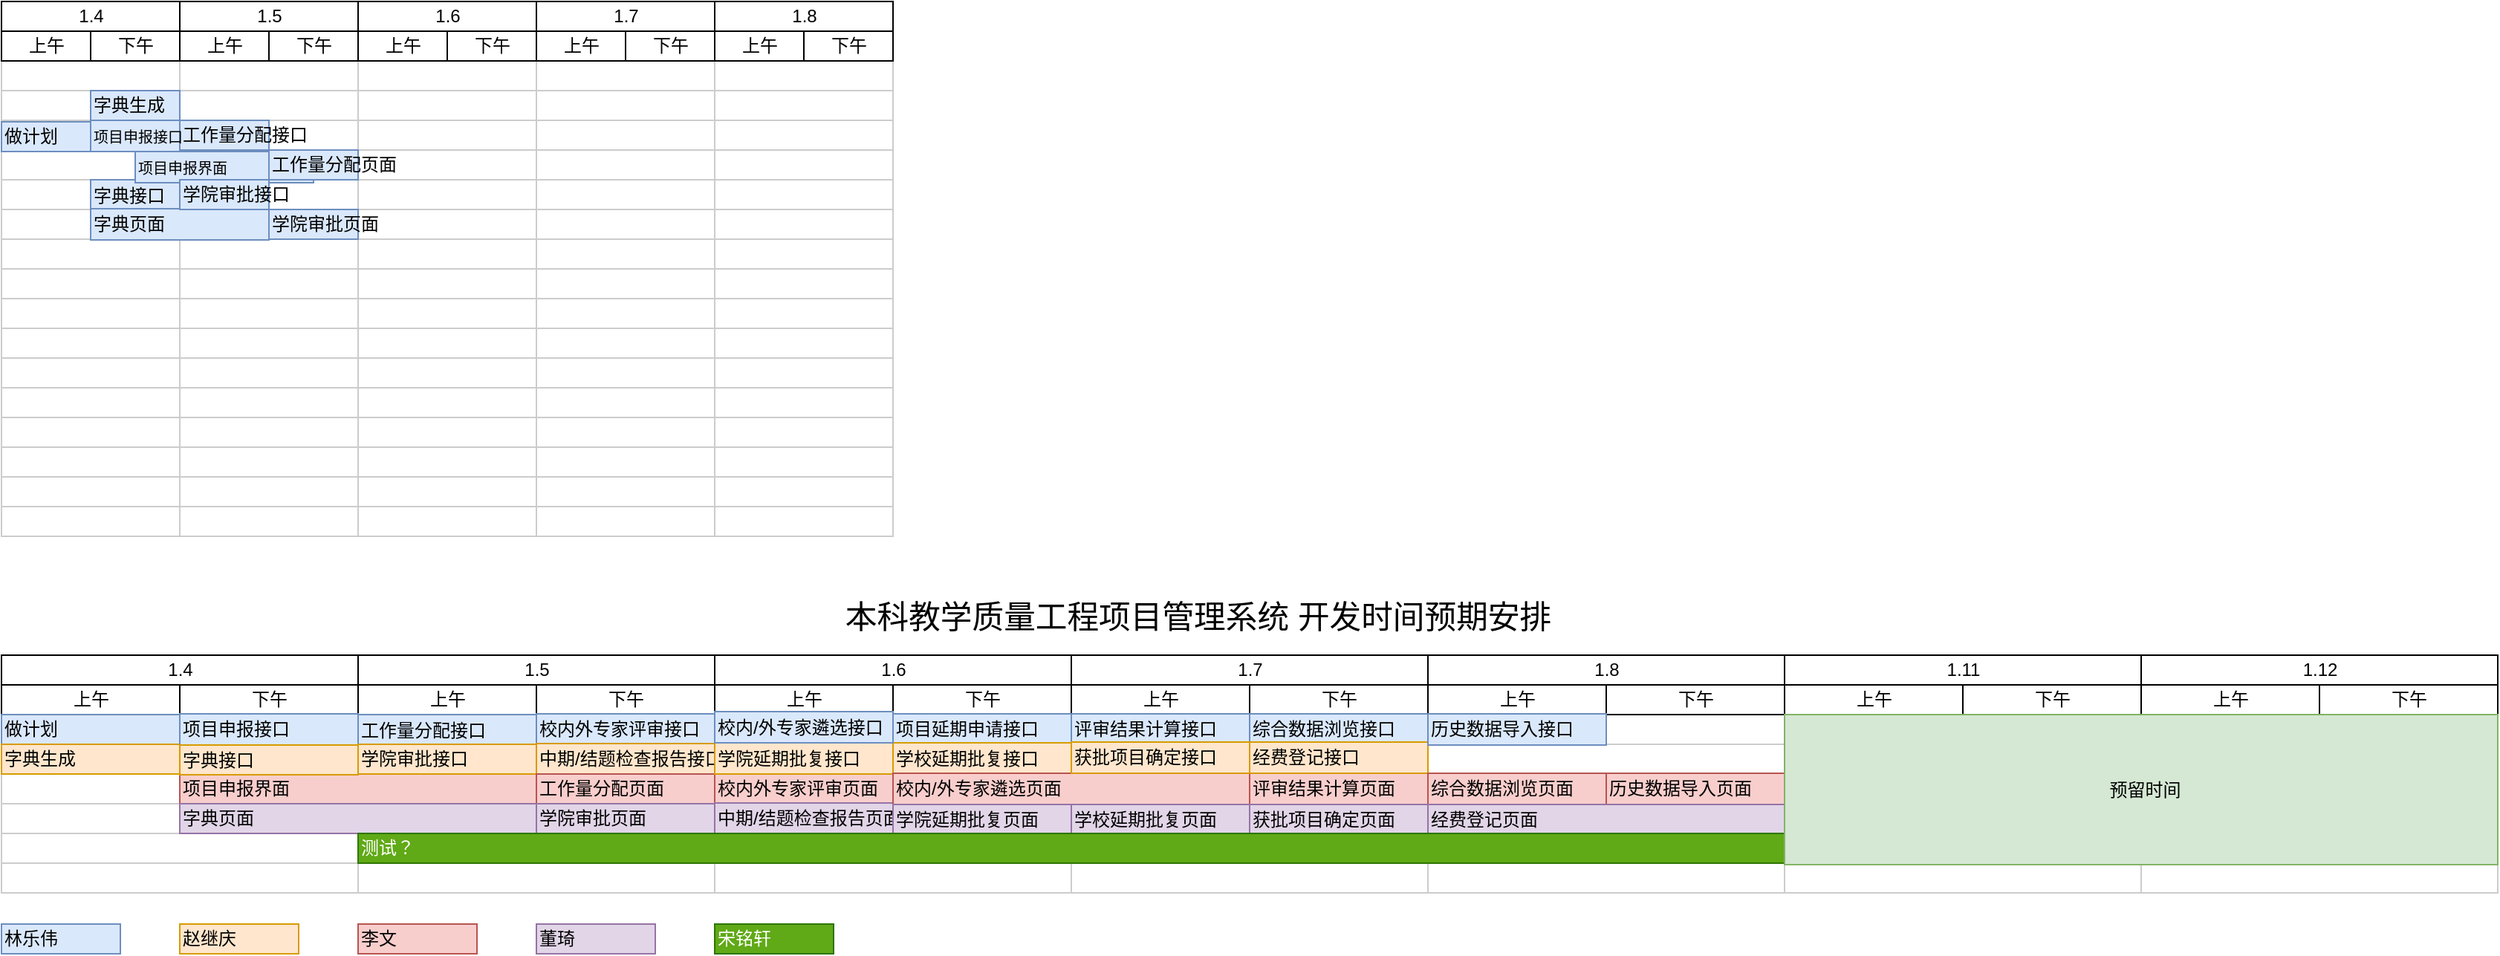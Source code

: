 <mxfile version="12.9.13" type="device"><diagram name="Page-1" id="2c4490ee-f0b8-94ab-5012-d5dc3445f7a3"><mxGraphModel dx="1704" dy="696" grid="1" gridSize="10" guides="1" tooltips="1" connect="0" arrows="1" fold="1" page="1" pageScale="1.5" pageWidth="4681" pageHeight="3300" background="#ffffff" math="0" shadow="0"><root><mxCell id="0" style=";html=1;"/><mxCell id="1" style=";html=1;" parent="0"/><mxCell id="67c90442a009f359-279" value="1.6" style="strokeWidth=1;fontStyle=0;html=1;" parent="1" vertex="1"><mxGeometry x="400" y="439" width="120" height="20" as="geometry"/></mxCell><mxCell id="7a8b956e7d50b54d-104" value="1.7" style="strokeWidth=1;fontStyle=0;html=1;" parent="1" vertex="1"><mxGeometry x="520" y="439" width="120" height="20" as="geometry"/></mxCell><mxCell id="7a8b956e7d50b54d-109" value="1.8" style="strokeWidth=1;fontStyle=0;html=1;" parent="1" vertex="1"><mxGeometry x="640" y="439" width="120" height="20" as="geometry"/></mxCell><mxCell id="7a8b956e7d50b54d-145" value="1.5" style="strokeWidth=1;fontStyle=0;html=1;" parent="1" vertex="1"><mxGeometry x="280" y="439" width="120" height="20" as="geometry"/></mxCell><mxCell id="7a8b956e7d50b54d-150" value="" style="align=left;strokeColor=#CCCCCC;html=1;" parent="1" vertex="1"><mxGeometry x="160" y="479" width="120" height="20" as="geometry"/></mxCell><mxCell id="7a8b956e7d50b54d-151" value="1.4" style="strokeWidth=1;fontStyle=0;html=1;" parent="1" vertex="1"><mxGeometry x="160" y="439" width="120" height="20" as="geometry"/></mxCell><mxCell id="7a8b956e7d50b54d-162" value="" style="align=left;strokeColor=#CCCCCC;html=1;" parent="1" vertex="1"><mxGeometry x="160" y="499" width="120" height="20" as="geometry"/></mxCell><mxCell id="7a8b956e7d50b54d-163" value="" style="align=left;strokeColor=#CCCCCC;html=1;" parent="1" vertex="1"><mxGeometry x="160" y="519" width="120" height="20" as="geometry"/></mxCell><mxCell id="7a8b956e7d50b54d-164" value="" style="align=left;strokeColor=#CCCCCC;html=1;" parent="1" vertex="1"><mxGeometry x="160" y="539" width="120" height="20" as="geometry"/></mxCell><mxCell id="7a8b956e7d50b54d-165" value="" style="align=left;strokeColor=#CCCCCC;html=1;" parent="1" vertex="1"><mxGeometry x="160" y="559" width="120" height="20" as="geometry"/></mxCell><mxCell id="7a8b956e7d50b54d-166" value="" style="align=left;strokeColor=#CCCCCC;html=1;" parent="1" vertex="1"><mxGeometry x="160" y="579" width="120" height="20" as="geometry"/></mxCell><mxCell id="7a8b956e7d50b54d-167" value="" style="align=left;strokeColor=#CCCCCC;html=1;" parent="1" vertex="1"><mxGeometry x="160" y="599" width="120" height="20" as="geometry"/></mxCell><mxCell id="7a8b956e7d50b54d-168" value="" style="align=left;strokeColor=#CCCCCC;html=1;" parent="1" vertex="1"><mxGeometry x="160" y="619" width="120" height="20" as="geometry"/></mxCell><mxCell id="7a8b956e7d50b54d-169" value="" style="align=left;strokeColor=#CCCCCC;html=1;" parent="1" vertex="1"><mxGeometry x="160" y="639" width="120" height="20" as="geometry"/></mxCell><mxCell id="7a8b956e7d50b54d-170" value="" style="align=left;strokeColor=#CCCCCC;html=1;" parent="1" vertex="1"><mxGeometry x="160" y="659" width="120" height="20" as="geometry"/></mxCell><mxCell id="7a8b956e7d50b54d-171" value="" style="align=left;strokeColor=#CCCCCC;html=1;" parent="1" vertex="1"><mxGeometry x="160" y="679" width="120" height="20" as="geometry"/></mxCell><mxCell id="7a8b956e7d50b54d-172" value="" style="align=left;strokeColor=#CCCCCC;html=1;" parent="1" vertex="1"><mxGeometry x="160" y="699" width="120" height="20" as="geometry"/></mxCell><mxCell id="7a8b956e7d50b54d-173" value="" style="align=left;strokeColor=#CCCCCC;html=1;" parent="1" vertex="1"><mxGeometry x="160" y="719" width="120" height="20" as="geometry"/></mxCell><mxCell id="7a8b956e7d50b54d-174" value="" style="align=left;strokeColor=#CCCCCC;html=1;" parent="1" vertex="1"><mxGeometry x="160" y="739" width="120" height="20" as="geometry"/></mxCell><mxCell id="7a8b956e7d50b54d-175" value="" style="align=left;strokeColor=#CCCCCC;html=1;" parent="1" vertex="1"><mxGeometry x="160" y="759" width="120" height="20" as="geometry"/></mxCell><mxCell id="7a8b956e7d50b54d-176" value="" style="align=left;strokeColor=#CCCCCC;html=1;" parent="1" vertex="1"><mxGeometry x="160" y="779" width="120" height="20" as="geometry"/></mxCell><mxCell id="7a8b956e7d50b54d-177" value="" style="align=left;strokeColor=#CCCCCC;html=1;" parent="1" vertex="1"><mxGeometry x="280" y="479" width="120" height="20" as="geometry"/></mxCell><mxCell id="7a8b956e7d50b54d-178" value="" style="align=left;strokeColor=#CCCCCC;html=1;" parent="1" vertex="1"><mxGeometry x="280" y="499" width="120" height="20" as="geometry"/></mxCell><mxCell id="7a8b956e7d50b54d-179" value="" style="align=left;strokeColor=#CCCCCC;html=1;" parent="1" vertex="1"><mxGeometry x="280" y="519" width="120" height="20" as="geometry"/></mxCell><mxCell id="7a8b956e7d50b54d-180" value="" style="align=left;strokeColor=#CCCCCC;html=1;" parent="1" vertex="1"><mxGeometry x="280" y="539" width="120" height="20" as="geometry"/></mxCell><mxCell id="7a8b956e7d50b54d-181" value="" style="align=left;strokeColor=#CCCCCC;html=1;" parent="1" vertex="1"><mxGeometry x="280" y="559" width="120" height="20" as="geometry"/></mxCell><mxCell id="7a8b956e7d50b54d-182" value="" style="align=left;strokeColor=#CCCCCC;html=1;" parent="1" vertex="1"><mxGeometry x="280" y="579" width="120" height="20" as="geometry"/></mxCell><mxCell id="7a8b956e7d50b54d-184" value="" style="align=left;strokeColor=#CCCCCC;html=1;" parent="1" vertex="1"><mxGeometry x="280" y="619" width="120" height="20" as="geometry"/></mxCell><mxCell id="7a8b956e7d50b54d-185" value="" style="align=left;strokeColor=#CCCCCC;html=1;" parent="1" vertex="1"><mxGeometry x="280" y="639" width="120" height="20" as="geometry"/></mxCell><mxCell id="7a8b956e7d50b54d-186" value="" style="align=left;strokeColor=#CCCCCC;html=1;" parent="1" vertex="1"><mxGeometry x="280" y="659" width="120" height="20" as="geometry"/></mxCell><mxCell id="7a8b956e7d50b54d-187" value="" style="align=left;strokeColor=#CCCCCC;html=1;" parent="1" vertex="1"><mxGeometry x="280" y="679" width="120" height="20" as="geometry"/></mxCell><mxCell id="7a8b956e7d50b54d-188" value="" style="align=left;strokeColor=#CCCCCC;html=1;" parent="1" vertex="1"><mxGeometry x="280" y="699" width="120" height="20" as="geometry"/></mxCell><mxCell id="7a8b956e7d50b54d-189" value="" style="align=left;strokeColor=#CCCCCC;html=1;" parent="1" vertex="1"><mxGeometry x="280" y="719" width="120" height="20" as="geometry"/></mxCell><mxCell id="7a8b956e7d50b54d-190" value="" style="align=left;strokeColor=#CCCCCC;html=1;" parent="1" vertex="1"><mxGeometry x="280" y="739" width="120" height="20" as="geometry"/></mxCell><mxCell id="7a8b956e7d50b54d-191" value="" style="align=left;strokeColor=#CCCCCC;html=1;" parent="1" vertex="1"><mxGeometry x="280" y="759" width="120" height="20" as="geometry"/></mxCell><mxCell id="7a8b956e7d50b54d-192" value="" style="align=left;strokeColor=#CCCCCC;html=1;" parent="1" vertex="1"><mxGeometry x="280" y="779" width="120" height="20" as="geometry"/></mxCell><mxCell id="7a8b956e7d50b54d-193" value="" style="align=left;strokeColor=#CCCCCC;html=1;" parent="1" vertex="1"><mxGeometry x="400" y="479" width="120" height="20" as="geometry"/></mxCell><mxCell id="7a8b956e7d50b54d-194" value="" style="align=left;strokeColor=#CCCCCC;html=1;" parent="1" vertex="1"><mxGeometry x="400" y="499" width="120" height="20" as="geometry"/></mxCell><mxCell id="7a8b956e7d50b54d-195" value="" style="align=left;strokeColor=#CCCCCC;html=1;" parent="1" vertex="1"><mxGeometry x="400" y="519" width="120" height="20" as="geometry"/></mxCell><mxCell id="7a8b956e7d50b54d-196" value="" style="align=left;strokeColor=#CCCCCC;html=1;" parent="1" vertex="1"><mxGeometry x="400" y="539" width="120" height="20" as="geometry"/></mxCell><mxCell id="7a8b956e7d50b54d-197" value="" style="align=left;strokeColor=#CCCCCC;html=1;" parent="1" vertex="1"><mxGeometry x="400" y="559" width="120" height="20" as="geometry"/></mxCell><mxCell id="7a8b956e7d50b54d-198" value="" style="align=left;strokeColor=#CCCCCC;html=1;" parent="1" vertex="1"><mxGeometry x="400" y="579" width="120" height="20" as="geometry"/></mxCell><mxCell id="7a8b956e7d50b54d-199" value="" style="align=left;strokeColor=#CCCCCC;html=1;" parent="1" vertex="1"><mxGeometry x="400" y="599" width="120" height="20" as="geometry"/></mxCell><mxCell id="7a8b956e7d50b54d-200" value="" style="align=left;strokeColor=#CCCCCC;html=1;" parent="1" vertex="1"><mxGeometry x="400" y="619" width="120" height="20" as="geometry"/></mxCell><mxCell id="7a8b956e7d50b54d-201" value="" style="align=left;strokeColor=#CCCCCC;html=1;" parent="1" vertex="1"><mxGeometry x="400" y="639" width="120" height="20" as="geometry"/></mxCell><mxCell id="7a8b956e7d50b54d-202" value="" style="align=left;strokeColor=#CCCCCC;html=1;" parent="1" vertex="1"><mxGeometry x="400" y="659" width="120" height="20" as="geometry"/></mxCell><mxCell id="7a8b956e7d50b54d-203" value="" style="align=left;strokeColor=#CCCCCC;html=1;" parent="1" vertex="1"><mxGeometry x="400" y="679" width="120" height="20" as="geometry"/></mxCell><mxCell id="7a8b956e7d50b54d-204" value="" style="align=left;strokeColor=#CCCCCC;html=1;" parent="1" vertex="1"><mxGeometry x="400" y="699" width="120" height="20" as="geometry"/></mxCell><mxCell id="7a8b956e7d50b54d-205" value="" style="align=left;strokeColor=#CCCCCC;html=1;" parent="1" vertex="1"><mxGeometry x="400" y="719" width="120" height="20" as="geometry"/></mxCell><mxCell id="7a8b956e7d50b54d-206" value="" style="align=left;strokeColor=#CCCCCC;html=1;" parent="1" vertex="1"><mxGeometry x="400" y="739" width="120" height="20" as="geometry"/></mxCell><mxCell id="7a8b956e7d50b54d-207" value="" style="align=left;strokeColor=#CCCCCC;html=1;" parent="1" vertex="1"><mxGeometry x="400" y="759" width="120" height="20" as="geometry"/></mxCell><mxCell id="7a8b956e7d50b54d-208" value="" style="align=left;strokeColor=#CCCCCC;html=1;" parent="1" vertex="1"><mxGeometry x="400" y="779" width="120" height="20" as="geometry"/></mxCell><mxCell id="7a8b956e7d50b54d-209" value="" style="align=left;strokeColor=#CCCCCC;html=1;" parent="1" vertex="1"><mxGeometry x="520" y="479" width="120" height="20" as="geometry"/></mxCell><mxCell id="7a8b956e7d50b54d-210" value="" style="align=left;strokeColor=#CCCCCC;html=1;" parent="1" vertex="1"><mxGeometry x="520" y="499" width="120" height="20" as="geometry"/></mxCell><mxCell id="7a8b956e7d50b54d-211" value="" style="align=left;strokeColor=#CCCCCC;html=1;" parent="1" vertex="1"><mxGeometry x="520" y="519" width="120" height="20" as="geometry"/></mxCell><mxCell id="7a8b956e7d50b54d-212" value="" style="align=left;strokeColor=#CCCCCC;html=1;" parent="1" vertex="1"><mxGeometry x="520" y="539" width="120" height="20" as="geometry"/></mxCell><mxCell id="7a8b956e7d50b54d-213" value="" style="align=left;strokeColor=#CCCCCC;html=1;" parent="1" vertex="1"><mxGeometry x="520" y="559" width="120" height="20" as="geometry"/></mxCell><mxCell id="7a8b956e7d50b54d-214" value="" style="align=left;strokeColor=#CCCCCC;html=1;" parent="1" vertex="1"><mxGeometry x="520" y="579" width="120" height="20" as="geometry"/></mxCell><mxCell id="7a8b956e7d50b54d-215" value="" style="align=left;strokeColor=#CCCCCC;html=1;" parent="1" vertex="1"><mxGeometry x="520" y="599" width="120" height="20" as="geometry"/></mxCell><mxCell id="7a8b956e7d50b54d-216" value="" style="align=left;strokeColor=#CCCCCC;html=1;" parent="1" vertex="1"><mxGeometry x="520" y="619" width="120" height="20" as="geometry"/></mxCell><mxCell id="7a8b956e7d50b54d-217" value="" style="align=left;strokeColor=#CCCCCC;html=1;" parent="1" vertex="1"><mxGeometry x="520" y="639" width="120" height="20" as="geometry"/></mxCell><mxCell id="7a8b956e7d50b54d-218" value="" style="align=left;strokeColor=#CCCCCC;html=1;" parent="1" vertex="1"><mxGeometry x="520" y="659" width="120" height="20" as="geometry"/></mxCell><mxCell id="7a8b956e7d50b54d-219" value="" style="align=left;strokeColor=#CCCCCC;html=1;" parent="1" vertex="1"><mxGeometry x="520" y="679" width="120" height="20" as="geometry"/></mxCell><mxCell id="7a8b956e7d50b54d-220" value="" style="align=left;strokeColor=#CCCCCC;html=1;" parent="1" vertex="1"><mxGeometry x="520" y="699" width="120" height="20" as="geometry"/></mxCell><mxCell id="7a8b956e7d50b54d-221" value="" style="align=left;strokeColor=#CCCCCC;html=1;" parent="1" vertex="1"><mxGeometry x="520" y="719" width="120" height="20" as="geometry"/></mxCell><mxCell id="7a8b956e7d50b54d-222" value="" style="align=left;strokeColor=#CCCCCC;html=1;" parent="1" vertex="1"><mxGeometry x="520" y="739" width="120" height="20" as="geometry"/></mxCell><mxCell id="7a8b956e7d50b54d-223" value="" style="align=left;strokeColor=#CCCCCC;html=1;" parent="1" vertex="1"><mxGeometry x="520" y="759" width="120" height="20" as="geometry"/></mxCell><mxCell id="7a8b956e7d50b54d-224" value="" style="align=left;strokeColor=#CCCCCC;html=1;" parent="1" vertex="1"><mxGeometry x="520" y="779" width="120" height="20" as="geometry"/></mxCell><mxCell id="7a8b956e7d50b54d-225" value="" style="align=left;strokeColor=#CCCCCC;html=1;" parent="1" vertex="1"><mxGeometry x="640" y="479" width="120" height="20" as="geometry"/></mxCell><mxCell id="7a8b956e7d50b54d-226" value="" style="align=left;strokeColor=#CCCCCC;html=1;" parent="1" vertex="1"><mxGeometry x="640" y="499" width="120" height="20" as="geometry"/></mxCell><mxCell id="7a8b956e7d50b54d-227" value="" style="align=left;strokeColor=#CCCCCC;html=1;" parent="1" vertex="1"><mxGeometry x="640" y="519" width="120" height="20" as="geometry"/></mxCell><mxCell id="7a8b956e7d50b54d-228" value="" style="align=left;strokeColor=#CCCCCC;html=1;" parent="1" vertex="1"><mxGeometry x="640" y="539" width="120" height="20" as="geometry"/></mxCell><mxCell id="7a8b956e7d50b54d-229" value="" style="align=left;strokeColor=#CCCCCC;html=1;" parent="1" vertex="1"><mxGeometry x="640" y="559" width="120" height="20" as="geometry"/></mxCell><mxCell id="7a8b956e7d50b54d-230" value="" style="align=left;strokeColor=#CCCCCC;html=1;" parent="1" vertex="1"><mxGeometry x="640" y="579" width="120" height="20" as="geometry"/></mxCell><mxCell id="7a8b956e7d50b54d-231" value="" style="align=left;strokeColor=#CCCCCC;html=1;" parent="1" vertex="1"><mxGeometry x="640" y="599" width="120" height="20" as="geometry"/></mxCell><mxCell id="7a8b956e7d50b54d-232" value="" style="align=left;strokeColor=#CCCCCC;html=1;" parent="1" vertex="1"><mxGeometry x="640" y="619" width="120" height="20" as="geometry"/></mxCell><mxCell id="7a8b956e7d50b54d-233" value="" style="align=left;strokeColor=#CCCCCC;html=1;" parent="1" vertex="1"><mxGeometry x="640" y="639" width="120" height="20" as="geometry"/></mxCell><mxCell id="7a8b956e7d50b54d-234" value="" style="align=left;strokeColor=#CCCCCC;html=1;" parent="1" vertex="1"><mxGeometry x="640" y="659" width="120" height="20" as="geometry"/></mxCell><mxCell id="7a8b956e7d50b54d-235" value="" style="align=left;strokeColor=#CCCCCC;html=1;" parent="1" vertex="1"><mxGeometry x="640" y="679" width="120" height="20" as="geometry"/></mxCell><mxCell id="7a8b956e7d50b54d-236" value="" style="align=left;strokeColor=#CCCCCC;html=1;" parent="1" vertex="1"><mxGeometry x="640" y="699" width="120" height="20" as="geometry"/></mxCell><mxCell id="7a8b956e7d50b54d-237" value="" style="align=left;strokeColor=#CCCCCC;html=1;" parent="1" vertex="1"><mxGeometry x="640" y="719" width="120" height="20" as="geometry"/></mxCell><mxCell id="7a8b956e7d50b54d-238" value="" style="align=left;strokeColor=#CCCCCC;html=1;" parent="1" vertex="1"><mxGeometry x="640" y="739" width="120" height="20" as="geometry"/></mxCell><mxCell id="7a8b956e7d50b54d-239" value="" style="align=left;strokeColor=#CCCCCC;html=1;" parent="1" vertex="1"><mxGeometry x="640" y="759" width="120" height="20" as="geometry"/></mxCell><mxCell id="7a8b956e7d50b54d-240" value="" style="align=left;strokeColor=#CCCCCC;html=1;" parent="1" vertex="1"><mxGeometry x="640" y="779" width="120" height="20" as="geometry"/></mxCell><mxCell id="7a8b956e7d50b54d-152" value="上午" style="strokeWidth=1;fontStyle=0;html=1;" parent="1" vertex="1"><mxGeometry x="160" y="459" width="60" height="20" as="geometry"/></mxCell><mxCell id="7a8b956e7d50b54d-155" value="下午" style="strokeWidth=1;fontStyle=0;html=1;" parent="1" vertex="1"><mxGeometry x="220" y="459" width="60" height="20" as="geometry"/></mxCell><mxCell id="7a8b956e7d50b54d-353" value="做计划" style="align=left;strokeColor=#6c8ebf;html=1;fillColor=#dae8fc;" parent="1" vertex="1"><mxGeometry x="160" y="520" width="60" height="20" as="geometry"/></mxCell><mxCell id="7a8b956e7d50b54d-354" value="字典生成" style="align=left;strokeColor=#6c8ebf;html=1;fillColor=#dae8fc;" parent="1" vertex="1"><mxGeometry x="220" y="499" width="60" height="20" as="geometry"/></mxCell><mxCell id="7a8b956e7d50b54d-355" value="字典接口" style="align=left;strokeColor=#6c8ebf;html=1;fillColor=#dae8fc;" parent="1" vertex="1"><mxGeometry x="220" y="559" width="60" height="21" as="geometry"/></mxCell><mxCell id="7a8b956e7d50b54d-358" value="工作量分配接口" style="align=left;strokeColor=#6c8ebf;html=1;fillColor=#dae8fc;" parent="1" vertex="1"><mxGeometry x="280" y="519" width="60" height="20" as="geometry"/></mxCell><mxCell id="VZ8Th_mW2d-u2NYipSHZ-8" value="上午" style="strokeWidth=1;fontStyle=0;html=1;" vertex="1" parent="1"><mxGeometry x="280" y="459" width="60" height="20" as="geometry"/></mxCell><mxCell id="VZ8Th_mW2d-u2NYipSHZ-9" value="下午" style="strokeWidth=1;fontStyle=0;html=1;" vertex="1" parent="1"><mxGeometry x="340" y="459" width="60" height="20" as="geometry"/></mxCell><mxCell id="VZ8Th_mW2d-u2NYipSHZ-10" value="上午" style="strokeWidth=1;fontStyle=0;html=1;" vertex="1" parent="1"><mxGeometry x="640" y="459" width="60" height="20" as="geometry"/></mxCell><mxCell id="VZ8Th_mW2d-u2NYipSHZ-11" value="下午" style="strokeWidth=1;fontStyle=0;html=1;" vertex="1" parent="1"><mxGeometry x="700" y="459" width="60" height="20" as="geometry"/></mxCell><mxCell id="VZ8Th_mW2d-u2NYipSHZ-12" value="上午" style="strokeWidth=1;fontStyle=0;html=1;" vertex="1" parent="1"><mxGeometry x="520" y="459" width="60" height="20" as="geometry"/></mxCell><mxCell id="VZ8Th_mW2d-u2NYipSHZ-13" value="下午" style="strokeWidth=1;fontStyle=0;html=1;" vertex="1" parent="1"><mxGeometry x="580" y="459" width="60" height="20" as="geometry"/></mxCell><mxCell id="VZ8Th_mW2d-u2NYipSHZ-14" value="上午" style="strokeWidth=1;fontStyle=0;html=1;" vertex="1" parent="1"><mxGeometry x="400" y="459" width="60" height="20" as="geometry"/></mxCell><mxCell id="VZ8Th_mW2d-u2NYipSHZ-15" value="下午" style="strokeWidth=1;fontStyle=0;html=1;" vertex="1" parent="1"><mxGeometry x="460" y="459" width="60" height="20" as="geometry"/></mxCell><mxCell id="VZ8Th_mW2d-u2NYipSHZ-16" value="&lt;font style=&quot;font-size: 10px&quot;&gt;项目申报接口&lt;/font&gt;" style="align=left;strokeColor=#6c8ebf;html=1;fillColor=#dae8fc;" vertex="1" parent="1"><mxGeometry x="220" y="519" width="60" height="21" as="geometry"/></mxCell><mxCell id="VZ8Th_mW2d-u2NYipSHZ-17" value="&lt;font style=&quot;font-size: 10px&quot;&gt;项目申报界面&lt;/font&gt;" style="align=left;strokeColor=#6c8ebf;html=1;fillColor=#dae8fc;" vertex="1" parent="1"><mxGeometry x="250" y="540" width="120" height="21" as="geometry"/></mxCell><mxCell id="VZ8Th_mW2d-u2NYipSHZ-18" value="工作量分配页面" style="align=left;strokeColor=#6c8ebf;html=1;fillColor=#dae8fc;" vertex="1" parent="1"><mxGeometry x="340" y="539" width="60" height="20" as="geometry"/></mxCell><mxCell id="VZ8Th_mW2d-u2NYipSHZ-19" value="字典页面" style="align=left;strokeColor=#6c8ebf;html=1;fillColor=#dae8fc;" vertex="1" parent="1"><mxGeometry x="220" y="578.5" width="120" height="21" as="geometry"/></mxCell><mxCell id="VZ8Th_mW2d-u2NYipSHZ-20" value="学院审批接口" style="align=left;strokeColor=#6c8ebf;html=1;fillColor=#dae8fc;" vertex="1" parent="1"><mxGeometry x="280" y="559" width="60" height="20" as="geometry"/></mxCell><mxCell id="VZ8Th_mW2d-u2NYipSHZ-21" value="学院审批页面" style="align=left;strokeColor=#6c8ebf;html=1;fillColor=#dae8fc;" vertex="1" parent="1"><mxGeometry x="340" y="579" width="60" height="20" as="geometry"/></mxCell><mxCell id="VZ8Th_mW2d-u2NYipSHZ-22" value="1.4" style="strokeWidth=1;fontStyle=0;html=1;" vertex="1" parent="1"><mxGeometry x="160" y="879" width="240" height="20" as="geometry"/></mxCell><mxCell id="VZ8Th_mW2d-u2NYipSHZ-23" value="" style="align=left;strokeColor=#CCCCCC;html=1;" vertex="1" parent="1"><mxGeometry x="160" y="919" width="240" height="20" as="geometry"/></mxCell><mxCell id="VZ8Th_mW2d-u2NYipSHZ-39" value="上午" style="strokeWidth=1;fontStyle=0;html=1;" vertex="1" parent="1"><mxGeometry x="160" y="899" width="120" height="20" as="geometry"/></mxCell><mxCell id="VZ8Th_mW2d-u2NYipSHZ-40" value="下午" style="strokeWidth=1;fontStyle=0;html=1;" vertex="1" parent="1"><mxGeometry x="280" y="899" width="120" height="20" as="geometry"/></mxCell><mxCell id="VZ8Th_mW2d-u2NYipSHZ-42" value="" style="align=left;strokeColor=#CCCCCC;html=1;" vertex="1" parent="1"><mxGeometry x="160" y="939" width="240" height="20" as="geometry"/></mxCell><mxCell id="VZ8Th_mW2d-u2NYipSHZ-43" value="&lt;span style=&quot;font-family: monospace ; font-size: 0px&quot;&gt;%3CmxGraphModel%3E%3Croot%3E%3CmxCell%20id%3D%220%22%2F%3E%3CmxCell%20id%3D%221%22%20parent%3D%220%22%2F%3E%3CmxCell%20id%3D%222%22%20value%3D%22%26lt%3Bfont%20style%3D%26quot%3Bfont-size%3A%2010px%26quot%3B%26gt%3B%E9%A1%B9%E7%9B%AE%E7%94%B3%E6%8A%A5%E7%95%8C%E9%9D%A2%26lt%3B%2Ffont%26gt%3B%22%20style%3D%22align%3Dleft%3BstrokeColor%3D%236c8ebf%3Bhtml%3D1%3BfillColor%3D%23dae8fc%3B%22%20vertex%3D%221%22%20parent%3D%221%22%3E%3CmxGeometry%20x%3D%22220%22%20y%3D%22538.5%22%20width%3D%22120%22%20height%3D%2221%22%20as%3D%22geometry%22%2F%3E%3C%2FmxCell%3E%3C%2Froot%3E%3C%2FmxGraphModel%3E&lt;/span&gt;" style="align=left;strokeColor=#CCCCCC;html=1;" vertex="1" parent="1"><mxGeometry x="160" y="959" width="240" height="20" as="geometry"/></mxCell><mxCell id="VZ8Th_mW2d-u2NYipSHZ-44" value="" style="align=left;strokeColor=#CCCCCC;html=1;" vertex="1" parent="1"><mxGeometry x="160" y="979" width="240" height="20" as="geometry"/></mxCell><mxCell id="VZ8Th_mW2d-u2NYipSHZ-45" value="" style="align=left;strokeColor=#CCCCCC;html=1;" vertex="1" parent="1"><mxGeometry x="160" y="999" width="240" height="20" as="geometry"/></mxCell><mxCell id="VZ8Th_mW2d-u2NYipSHZ-46" value="" style="align=left;strokeColor=#CCCCCC;html=1;" vertex="1" parent="1"><mxGeometry x="160" y="1019" width="240" height="20" as="geometry"/></mxCell><mxCell id="VZ8Th_mW2d-u2NYipSHZ-47" value="1.5" style="strokeWidth=1;fontStyle=0;html=1;" vertex="1" parent="1"><mxGeometry x="400" y="879" width="240" height="20" as="geometry"/></mxCell><mxCell id="VZ8Th_mW2d-u2NYipSHZ-48" value="" style="align=left;strokeColor=#CCCCCC;html=1;" vertex="1" parent="1"><mxGeometry x="400" y="919" width="240" height="20" as="geometry"/></mxCell><mxCell id="VZ8Th_mW2d-u2NYipSHZ-49" value="上午" style="strokeWidth=1;fontStyle=0;html=1;" vertex="1" parent="1"><mxGeometry x="400" y="899" width="120" height="20" as="geometry"/></mxCell><mxCell id="VZ8Th_mW2d-u2NYipSHZ-50" value="下午" style="strokeWidth=1;fontStyle=0;html=1;" vertex="1" parent="1"><mxGeometry x="520" y="899" width="120" height="20" as="geometry"/></mxCell><mxCell id="VZ8Th_mW2d-u2NYipSHZ-51" value="" style="align=left;strokeColor=#CCCCCC;html=1;" vertex="1" parent="1"><mxGeometry x="400" y="939" width="240" height="20" as="geometry"/></mxCell><mxCell id="VZ8Th_mW2d-u2NYipSHZ-52" value="" style="align=left;strokeColor=#CCCCCC;html=1;" vertex="1" parent="1"><mxGeometry x="400" y="959" width="240" height="20" as="geometry"/></mxCell><mxCell id="VZ8Th_mW2d-u2NYipSHZ-53" value="" style="align=left;strokeColor=#CCCCCC;html=1;" vertex="1" parent="1"><mxGeometry x="400" y="979" width="240" height="20" as="geometry"/></mxCell><mxCell id="VZ8Th_mW2d-u2NYipSHZ-54" value="" style="align=left;strokeColor=#CCCCCC;html=1;" vertex="1" parent="1"><mxGeometry x="400" y="999" width="240" height="20" as="geometry"/></mxCell><mxCell id="VZ8Th_mW2d-u2NYipSHZ-55" value="" style="align=left;strokeColor=#CCCCCC;html=1;" vertex="1" parent="1"><mxGeometry x="400" y="1019" width="240" height="20" as="geometry"/></mxCell><mxCell id="VZ8Th_mW2d-u2NYipSHZ-56" value="1.6" style="strokeWidth=1;fontStyle=0;html=1;" vertex="1" parent="1"><mxGeometry x="640" y="879" width="240" height="20" as="geometry"/></mxCell><mxCell id="VZ8Th_mW2d-u2NYipSHZ-57" value="" style="align=left;strokeColor=#CCCCCC;html=1;" vertex="1" parent="1"><mxGeometry x="640" y="919" width="240" height="20" as="geometry"/></mxCell><mxCell id="VZ8Th_mW2d-u2NYipSHZ-58" value="上午" style="strokeWidth=1;fontStyle=0;html=1;" vertex="1" parent="1"><mxGeometry x="640" y="899" width="120" height="20" as="geometry"/></mxCell><mxCell id="VZ8Th_mW2d-u2NYipSHZ-59" value="下午" style="strokeWidth=1;fontStyle=0;html=1;" vertex="1" parent="1"><mxGeometry x="760" y="899" width="120" height="20" as="geometry"/></mxCell><mxCell id="VZ8Th_mW2d-u2NYipSHZ-60" value="" style="align=left;strokeColor=#CCCCCC;html=1;" vertex="1" parent="1"><mxGeometry x="640" y="939" width="240" height="20" as="geometry"/></mxCell><mxCell id="VZ8Th_mW2d-u2NYipSHZ-61" value="" style="align=left;strokeColor=#CCCCCC;html=1;" vertex="1" parent="1"><mxGeometry x="640" y="959" width="240" height="20" as="geometry"/></mxCell><mxCell id="VZ8Th_mW2d-u2NYipSHZ-62" value="" style="align=left;strokeColor=#CCCCCC;html=1;" vertex="1" parent="1"><mxGeometry x="640" y="979" width="240" height="20" as="geometry"/></mxCell><mxCell id="VZ8Th_mW2d-u2NYipSHZ-63" value="" style="align=left;strokeColor=#CCCCCC;html=1;" vertex="1" parent="1"><mxGeometry x="640" y="999" width="240" height="20" as="geometry"/></mxCell><mxCell id="VZ8Th_mW2d-u2NYipSHZ-64" value="" style="align=left;strokeColor=#CCCCCC;html=1;" vertex="1" parent="1"><mxGeometry x="640" y="1019" width="240" height="20" as="geometry"/></mxCell><mxCell id="VZ8Th_mW2d-u2NYipSHZ-65" value="1.7" style="strokeWidth=1;fontStyle=0;html=1;" vertex="1" parent="1"><mxGeometry x="880" y="879" width="240" height="20" as="geometry"/></mxCell><mxCell id="VZ8Th_mW2d-u2NYipSHZ-66" value="" style="align=left;strokeColor=#CCCCCC;html=1;" vertex="1" parent="1"><mxGeometry x="880" y="919" width="240" height="20" as="geometry"/></mxCell><mxCell id="VZ8Th_mW2d-u2NYipSHZ-67" value="上午" style="strokeWidth=1;fontStyle=0;html=1;" vertex="1" parent="1"><mxGeometry x="880" y="899" width="120" height="20" as="geometry"/></mxCell><mxCell id="VZ8Th_mW2d-u2NYipSHZ-68" value="下午" style="strokeWidth=1;fontStyle=0;html=1;" vertex="1" parent="1"><mxGeometry x="1000" y="899" width="120" height="20" as="geometry"/></mxCell><mxCell id="VZ8Th_mW2d-u2NYipSHZ-69" value="" style="align=left;strokeColor=#CCCCCC;html=1;" vertex="1" parent="1"><mxGeometry x="880" y="939" width="240" height="20" as="geometry"/></mxCell><mxCell id="VZ8Th_mW2d-u2NYipSHZ-70" value="" style="align=left;strokeColor=#CCCCCC;html=1;" vertex="1" parent="1"><mxGeometry x="880" y="959" width="240" height="20" as="geometry"/></mxCell><mxCell id="VZ8Th_mW2d-u2NYipSHZ-71" value="" style="align=left;strokeColor=#CCCCCC;html=1;" vertex="1" parent="1"><mxGeometry x="880" y="979" width="240" height="20" as="geometry"/></mxCell><mxCell id="VZ8Th_mW2d-u2NYipSHZ-72" value="" style="align=left;strokeColor=#CCCCCC;html=1;" vertex="1" parent="1"><mxGeometry x="880" y="999" width="240" height="20" as="geometry"/></mxCell><mxCell id="VZ8Th_mW2d-u2NYipSHZ-73" value="" style="align=left;strokeColor=#CCCCCC;html=1;" vertex="1" parent="1"><mxGeometry x="880" y="1019" width="240" height="20" as="geometry"/></mxCell><mxCell id="VZ8Th_mW2d-u2NYipSHZ-74" value="1.8" style="strokeWidth=1;fontStyle=0;html=1;" vertex="1" parent="1"><mxGeometry x="1120" y="879" width="240" height="20" as="geometry"/></mxCell><mxCell id="VZ8Th_mW2d-u2NYipSHZ-75" value="" style="align=left;strokeColor=#CCCCCC;html=1;" vertex="1" parent="1"><mxGeometry x="1120" y="919" width="240" height="20" as="geometry"/></mxCell><mxCell id="VZ8Th_mW2d-u2NYipSHZ-76" value="上午" style="strokeWidth=1;fontStyle=0;html=1;" vertex="1" parent="1"><mxGeometry x="1120" y="899" width="120" height="20" as="geometry"/></mxCell><mxCell id="VZ8Th_mW2d-u2NYipSHZ-77" value="下午" style="strokeWidth=1;fontStyle=0;html=1;" vertex="1" parent="1"><mxGeometry x="1240" y="899" width="120" height="20" as="geometry"/></mxCell><mxCell id="VZ8Th_mW2d-u2NYipSHZ-78" value="" style="align=left;strokeColor=#CCCCCC;html=1;" vertex="1" parent="1"><mxGeometry x="1120" y="939" width="240" height="20" as="geometry"/></mxCell><mxCell id="VZ8Th_mW2d-u2NYipSHZ-79" value="" style="align=left;strokeColor=#CCCCCC;html=1;" vertex="1" parent="1"><mxGeometry x="1120" y="959" width="240" height="20" as="geometry"/></mxCell><mxCell id="VZ8Th_mW2d-u2NYipSHZ-80" value="" style="align=left;strokeColor=#CCCCCC;html=1;" vertex="1" parent="1"><mxGeometry x="1120" y="979" width="240" height="20" as="geometry"/></mxCell><mxCell id="VZ8Th_mW2d-u2NYipSHZ-81" value="" style="align=left;strokeColor=#CCCCCC;html=1;" vertex="1" parent="1"><mxGeometry x="1120" y="999" width="240" height="20" as="geometry"/></mxCell><mxCell id="VZ8Th_mW2d-u2NYipSHZ-82" value="" style="align=left;strokeColor=#CCCCCC;html=1;" vertex="1" parent="1"><mxGeometry x="1120" y="1019" width="240" height="20" as="geometry"/></mxCell><mxCell id="VZ8Th_mW2d-u2NYipSHZ-83" value="做计划" style="align=left;strokeColor=#6c8ebf;html=1;fillColor=#dae8fc;" vertex="1" parent="1"><mxGeometry x="160" y="919" width="120" height="20" as="geometry"/></mxCell><mxCell id="VZ8Th_mW2d-u2NYipSHZ-84" value="字典生成" style="align=left;strokeColor=#d79b00;html=1;fillColor=#ffe6cc;" vertex="1" parent="1"><mxGeometry x="160" y="939" width="120" height="20" as="geometry"/></mxCell><mxCell id="VZ8Th_mW2d-u2NYipSHZ-85" value="&lt;font style=&quot;font-size: 12px&quot;&gt;项目申报接口&lt;/font&gt;" style="align=left;strokeColor=#6c8ebf;html=1;fillColor=#dae8fc;" vertex="1" parent="1"><mxGeometry x="280" y="918.5" width="120" height="21" as="geometry"/></mxCell><mxCell id="VZ8Th_mW2d-u2NYipSHZ-86" value="项目申报界面" style="align=left;strokeColor=#b85450;html=1;fillColor=#f8cecc;" vertex="1" parent="1"><mxGeometry x="280" y="959" width="240" height="20" as="geometry"/></mxCell><mxCell id="VZ8Th_mW2d-u2NYipSHZ-87" value="字典接口" style="align=left;strokeColor=#d79b00;html=1;fillColor=#ffe6cc;" vertex="1" parent="1"><mxGeometry x="280" y="939.5" width="120" height="20" as="geometry"/></mxCell><mxCell id="VZ8Th_mW2d-u2NYipSHZ-89" value="字典页面" style="align=left;strokeColor=#9673a6;html=1;fillColor=#e1d5e7;" vertex="1" parent="1"><mxGeometry x="280" y="979" width="240" height="20" as="geometry"/></mxCell><mxCell id="VZ8Th_mW2d-u2NYipSHZ-90" value="&lt;font style=&quot;font-size: 12px&quot;&gt;工作量分配接口&lt;/font&gt;" style="align=left;strokeColor=#6c8ebf;html=1;fillColor=#dae8fc;" vertex="1" parent="1"><mxGeometry x="400" y="919" width="120" height="21" as="geometry"/></mxCell><mxCell id="VZ8Th_mW2d-u2NYipSHZ-91" value="学院审批接口" style="align=left;strokeColor=#d79b00;html=1;fillColor=#ffe6cc;" vertex="1" parent="1"><mxGeometry x="400" y="939" width="120" height="20" as="geometry"/></mxCell><mxCell id="VZ8Th_mW2d-u2NYipSHZ-92" value="&lt;font style=&quot;font-size: 12px&quot;&gt;校内外专家评审接口&lt;/font&gt;" style="align=left;strokeColor=#6c8ebf;html=1;fillColor=#dae8fc;" vertex="1" parent="1"><mxGeometry x="520" y="918.5" width="120" height="21" as="geometry"/></mxCell><mxCell id="VZ8Th_mW2d-u2NYipSHZ-93" value="&lt;font style=&quot;font-size: 12px&quot;&gt;中期/结题检查报告接口&lt;/font&gt;" style="align=left;strokeColor=#d79b00;html=1;fillColor=#ffe6cc;" vertex="1" parent="1"><mxGeometry x="520" y="938.5" width="120" height="21" as="geometry"/></mxCell><mxCell id="VZ8Th_mW2d-u2NYipSHZ-94" value="工作量分配页面" style="align=left;strokeColor=#b85450;html=1;fillColor=#f8cecc;" vertex="1" parent="1"><mxGeometry x="520" y="959" width="120" height="20" as="geometry"/></mxCell><mxCell id="VZ8Th_mW2d-u2NYipSHZ-95" value="学院审批页面" style="align=left;strokeColor=#9673a6;html=1;fillColor=#e1d5e7;" vertex="1" parent="1"><mxGeometry x="520" y="979" width="120" height="20" as="geometry"/></mxCell><mxCell id="VZ8Th_mW2d-u2NYipSHZ-96" value="校内外专家评审页面" style="align=left;strokeColor=#b85450;html=1;fillColor=#f8cecc;" vertex="1" parent="1"><mxGeometry x="640" y="959" width="120" height="20" as="geometry"/></mxCell><mxCell id="VZ8Th_mW2d-u2NYipSHZ-97" value="&lt;font style=&quot;font-size: 12px&quot;&gt;中期/结题检查报告页面&lt;/font&gt;" style="align=left;strokeColor=#9673a6;html=1;fillColor=#e1d5e7;" vertex="1" parent="1"><mxGeometry x="640" y="978.5" width="120" height="21" as="geometry"/></mxCell><mxCell id="VZ8Th_mW2d-u2NYipSHZ-98" value="&lt;font style=&quot;font-size: 12px&quot;&gt;项目延期申请接口&lt;/font&gt;" style="align=left;strokeColor=#6c8ebf;html=1;fillColor=#dae8fc;" vertex="1" parent="1"><mxGeometry x="760" y="918.5" width="120" height="21" as="geometry"/></mxCell><mxCell id="VZ8Th_mW2d-u2NYipSHZ-99" value="&lt;font style=&quot;font-size: 12px&quot;&gt;学院延期批复接口&lt;/font&gt;" style="align=left;strokeColor=#d79b00;html=1;fillColor=#ffe6cc;" vertex="1" parent="1"><mxGeometry x="640" y="938" width="120" height="21" as="geometry"/></mxCell><mxCell id="VZ8Th_mW2d-u2NYipSHZ-100" value="学校延期批复接口" style="align=left;strokeColor=#d79b00;html=1;fillColor=#ffe6cc;" vertex="1" parent="1"><mxGeometry x="760" y="938" width="120" height="21" as="geometry"/></mxCell><mxCell id="VZ8Th_mW2d-u2NYipSHZ-101" value="&lt;font style=&quot;font-size: 12px&quot;&gt;校内/外专家遴选接口&lt;/font&gt;" style="align=left;strokeColor=#6c8ebf;html=1;fillColor=#dae8fc;" vertex="1" parent="1"><mxGeometry x="640" y="917" width="120" height="21" as="geometry"/></mxCell><mxCell id="VZ8Th_mW2d-u2NYipSHZ-102" value="&lt;font style=&quot;font-size: 12px&quot;&gt;校内/外专家遴选页面&lt;/font&gt;" style="align=left;strokeColor=#b85450;html=1;fillColor=#f8cecc;" vertex="1" parent="1"><mxGeometry x="760" y="958.5" width="240" height="21" as="geometry"/></mxCell><mxCell id="VZ8Th_mW2d-u2NYipSHZ-103" value="&lt;font style=&quot;font-size: 12px&quot;&gt;评审结果计算页面&lt;/font&gt;" style="align=left;strokeColor=#b85450;html=1;fillColor=#f8cecc;" vertex="1" parent="1"><mxGeometry x="1000" y="958.5" width="120" height="21" as="geometry"/></mxCell><mxCell id="VZ8Th_mW2d-u2NYipSHZ-104" value="&lt;font style=&quot;font-size: 12px&quot;&gt;评审结果计算接口&lt;/font&gt;" style="align=left;strokeColor=#6c8ebf;html=1;fillColor=#dae8fc;" vertex="1" parent="1"><mxGeometry x="880" y="918.5" width="120" height="21" as="geometry"/></mxCell><mxCell id="VZ8Th_mW2d-u2NYipSHZ-105" value="&lt;font style=&quot;font-size: 12px&quot;&gt;获批项目确定接口&lt;/font&gt;" style="align=left;strokeColor=#d79b00;html=1;fillColor=#ffe6cc;" vertex="1" parent="1"><mxGeometry x="880" y="937.5" width="120" height="21" as="geometry"/></mxCell><mxCell id="VZ8Th_mW2d-u2NYipSHZ-106" value="综合数据浏览接口" style="align=left;strokeColor=#6c8ebf;html=1;fillColor=#dae8fc;" vertex="1" parent="1"><mxGeometry x="1000" y="918.5" width="120" height="21" as="geometry"/></mxCell><mxCell id="VZ8Th_mW2d-u2NYipSHZ-107" value="经费登记接口" style="align=left;strokeColor=#d79b00;html=1;fillColor=#ffe6cc;" vertex="1" parent="1"><mxGeometry x="1000" y="937.5" width="120" height="21" as="geometry"/></mxCell><mxCell id="VZ8Th_mW2d-u2NYipSHZ-108" value="历史数据导入接口" style="align=left;strokeColor=#6c8ebf;html=1;fillColor=#dae8fc;" vertex="1" parent="1"><mxGeometry x="1120" y="918.5" width="120" height="21" as="geometry"/></mxCell><mxCell id="VZ8Th_mW2d-u2NYipSHZ-109" value="&lt;font style=&quot;font-size: 12px&quot;&gt;学院延期批复页面&lt;/font&gt;" style="align=left;strokeColor=#9673a6;html=1;fillColor=#e1d5e7;" vertex="1" parent="1"><mxGeometry x="760" y="979.5" width="120" height="21" as="geometry"/></mxCell><mxCell id="VZ8Th_mW2d-u2NYipSHZ-110" value="学校延期批复页面" style="align=left;strokeColor=#9673a6;html=1;fillColor=#e1d5e7;" vertex="1" parent="1"><mxGeometry x="880" y="979.5" width="120" height="21" as="geometry"/></mxCell><mxCell id="VZ8Th_mW2d-u2NYipSHZ-111" value="&lt;font style=&quot;font-size: 12px&quot;&gt;获批项目确定页面&lt;/font&gt;" style="align=left;strokeColor=#9673a6;html=1;fillColor=#e1d5e7;" vertex="1" parent="1"><mxGeometry x="1000" y="979.5" width="120" height="21" as="geometry"/></mxCell><mxCell id="VZ8Th_mW2d-u2NYipSHZ-112" value="综合数据浏览页面" style="align=left;strokeColor=#b85450;html=1;fillColor=#f8cecc;" vertex="1" parent="1"><mxGeometry x="1120" y="958.5" width="120" height="21" as="geometry"/></mxCell><mxCell id="VZ8Th_mW2d-u2NYipSHZ-113" value="历史数据导入页面" style="align=left;strokeColor=#b85450;html=1;fillColor=#f8cecc;" vertex="1" parent="1"><mxGeometry x="1240" y="958.5" width="120" height="21" as="geometry"/></mxCell><mxCell id="VZ8Th_mW2d-u2NYipSHZ-114" value="经费登记页面" style="align=left;strokeColor=#9673a6;html=1;fillColor=#e1d5e7;" vertex="1" parent="1"><mxGeometry x="1120" y="979.5" width="240" height="21" as="geometry"/></mxCell><mxCell id="VZ8Th_mW2d-u2NYipSHZ-115" value="1.11" style="strokeWidth=1;fontStyle=0;html=1;" vertex="1" parent="1"><mxGeometry x="1360" y="879" width="240" height="20" as="geometry"/></mxCell><mxCell id="VZ8Th_mW2d-u2NYipSHZ-116" value="" style="align=left;strokeColor=#CCCCCC;html=1;" vertex="1" parent="1"><mxGeometry x="1360" y="919" width="240" height="20" as="geometry"/></mxCell><mxCell id="VZ8Th_mW2d-u2NYipSHZ-117" value="上午" style="strokeWidth=1;fontStyle=0;html=1;" vertex="1" parent="1"><mxGeometry x="1360" y="899" width="120" height="20" as="geometry"/></mxCell><mxCell id="VZ8Th_mW2d-u2NYipSHZ-118" value="下午" style="strokeWidth=1;fontStyle=0;html=1;" vertex="1" parent="1"><mxGeometry x="1480" y="899" width="120" height="20" as="geometry"/></mxCell><mxCell id="VZ8Th_mW2d-u2NYipSHZ-119" value="" style="align=left;strokeColor=#CCCCCC;html=1;" vertex="1" parent="1"><mxGeometry x="1360" y="939" width="240" height="20" as="geometry"/></mxCell><mxCell id="VZ8Th_mW2d-u2NYipSHZ-120" value="" style="align=left;strokeColor=#CCCCCC;html=1;" vertex="1" parent="1"><mxGeometry x="1360" y="959" width="240" height="20" as="geometry"/></mxCell><mxCell id="VZ8Th_mW2d-u2NYipSHZ-121" value="" style="align=left;strokeColor=#CCCCCC;html=1;" vertex="1" parent="1"><mxGeometry x="1360" y="979" width="240" height="20" as="geometry"/></mxCell><mxCell id="VZ8Th_mW2d-u2NYipSHZ-122" value="" style="align=left;strokeColor=#CCCCCC;html=1;" vertex="1" parent="1"><mxGeometry x="1360" y="999" width="240" height="20" as="geometry"/></mxCell><mxCell id="VZ8Th_mW2d-u2NYipSHZ-123" value="" style="align=left;strokeColor=#CCCCCC;html=1;" vertex="1" parent="1"><mxGeometry x="1360" y="1019" width="240" height="20" as="geometry"/></mxCell><mxCell id="VZ8Th_mW2d-u2NYipSHZ-128" value="1.12" style="strokeWidth=1;fontStyle=0;html=1;" vertex="1" parent="1"><mxGeometry x="1600" y="879" width="240" height="20" as="geometry"/></mxCell><mxCell id="VZ8Th_mW2d-u2NYipSHZ-129" value="" style="align=left;strokeColor=#CCCCCC;html=1;" vertex="1" parent="1"><mxGeometry x="1600" y="919" width="240" height="20" as="geometry"/></mxCell><mxCell id="VZ8Th_mW2d-u2NYipSHZ-130" value="上午" style="strokeWidth=1;fontStyle=0;html=1;" vertex="1" parent="1"><mxGeometry x="1600" y="899" width="120" height="20" as="geometry"/></mxCell><mxCell id="VZ8Th_mW2d-u2NYipSHZ-131" value="下午" style="strokeWidth=1;fontStyle=0;html=1;" vertex="1" parent="1"><mxGeometry x="1720" y="899" width="120" height="20" as="geometry"/></mxCell><mxCell id="VZ8Th_mW2d-u2NYipSHZ-132" value="" style="align=left;strokeColor=#CCCCCC;html=1;" vertex="1" parent="1"><mxGeometry x="1600" y="939" width="240" height="20" as="geometry"/></mxCell><mxCell id="VZ8Th_mW2d-u2NYipSHZ-133" value="" style="align=left;strokeColor=#CCCCCC;html=1;" vertex="1" parent="1"><mxGeometry x="1600" y="959" width="240" height="20" as="geometry"/></mxCell><mxCell id="VZ8Th_mW2d-u2NYipSHZ-134" value="" style="align=left;strokeColor=#CCCCCC;html=1;" vertex="1" parent="1"><mxGeometry x="1600" y="979" width="240" height="20" as="geometry"/></mxCell><mxCell id="VZ8Th_mW2d-u2NYipSHZ-135" value="" style="align=left;strokeColor=#CCCCCC;html=1;" vertex="1" parent="1"><mxGeometry x="1600" y="999" width="240" height="20" as="geometry"/></mxCell><mxCell id="VZ8Th_mW2d-u2NYipSHZ-136" value="" style="align=left;strokeColor=#CCCCCC;html=1;" vertex="1" parent="1"><mxGeometry x="1600" y="1019" width="240" height="20" as="geometry"/></mxCell><mxCell id="VZ8Th_mW2d-u2NYipSHZ-141" value="测试？" style="align=left;strokeColor=#2D7600;html=1;fillColor=#60a917;fontColor=#ffffff;" vertex="1" parent="1"><mxGeometry x="400" y="999" width="960" height="20" as="geometry"/></mxCell><mxCell id="VZ8Th_mW2d-u2NYipSHZ-142" value="&amp;nbsp; &amp;nbsp; &amp;nbsp; &amp;nbsp; &amp;nbsp; &amp;nbsp; &amp;nbsp; &amp;nbsp; &amp;nbsp; &amp;nbsp; &amp;nbsp; &amp;nbsp; &amp;nbsp; &amp;nbsp; &amp;nbsp; &amp;nbsp; &amp;nbsp; &amp;nbsp; &amp;nbsp; &amp;nbsp; &amp;nbsp; &amp;nbsp; &amp;nbsp; &amp;nbsp; &amp;nbsp; &amp;nbsp; &amp;nbsp; &amp;nbsp; &amp;nbsp; &amp;nbsp; &amp;nbsp; &amp;nbsp; &amp;nbsp;预留时间" style="align=left;strokeColor=#82b366;html=1;fillColor=#d5e8d4;" vertex="1" parent="1"><mxGeometry x="1360" y="919" width="480" height="101" as="geometry"/></mxCell><mxCell id="VZ8Th_mW2d-u2NYipSHZ-143" value="&lt;span style=&quot;font-size: 16.0pt&quot;&gt;本科教学质量工程项目管理系统 开发时间预期安排&lt;/span&gt;" style="text;html=1;align=center;verticalAlign=middle;resizable=0;points=[];autosize=1;" vertex="1" parent="1"><mxGeometry x="720" y="844" width="490" height="20" as="geometry"/></mxCell><mxCell id="VZ8Th_mW2d-u2NYipSHZ-144" value="林乐伟" style="align=left;strokeColor=#6c8ebf;html=1;fillColor=#dae8fc;" vertex="1" parent="1"><mxGeometry x="160" y="1060" width="80" height="20" as="geometry"/></mxCell><mxCell id="VZ8Th_mW2d-u2NYipSHZ-145" value="赵继庆" style="align=left;strokeColor=#d79b00;html=1;fillColor=#ffe6cc;" vertex="1" parent="1"><mxGeometry x="280" y="1060" width="80" height="20" as="geometry"/></mxCell><mxCell id="VZ8Th_mW2d-u2NYipSHZ-146" value="李文" style="align=left;strokeColor=#b85450;html=1;fillColor=#f8cecc;" vertex="1" parent="1"><mxGeometry x="400" y="1060" width="80" height="20" as="geometry"/></mxCell><mxCell id="VZ8Th_mW2d-u2NYipSHZ-147" value="董琦" style="align=left;strokeColor=#9673a6;html=1;fillColor=#e1d5e7;" vertex="1" parent="1"><mxGeometry x="520" y="1060" width="80" height="20" as="geometry"/></mxCell><mxCell id="VZ8Th_mW2d-u2NYipSHZ-148" value="宋铭轩" style="align=left;strokeColor=#2D7600;html=1;fillColor=#60a917;fontColor=#ffffff;" vertex="1" parent="1"><mxGeometry x="640" y="1060" width="80" height="20" as="geometry"/></mxCell></root></mxGraphModel></diagram></mxfile>